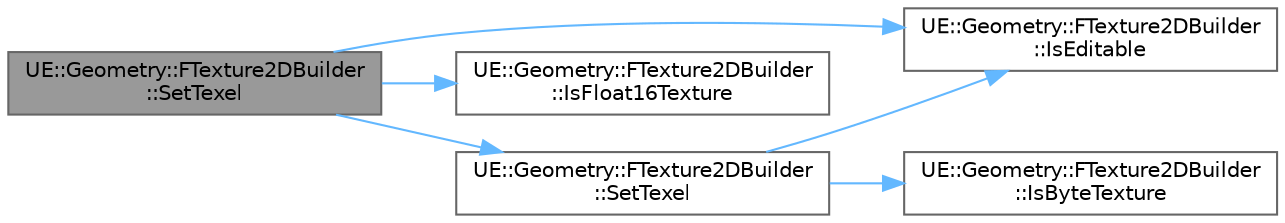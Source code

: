 digraph "UE::Geometry::FTexture2DBuilder::SetTexel"
{
 // INTERACTIVE_SVG=YES
 // LATEX_PDF_SIZE
  bgcolor="transparent";
  edge [fontname=Helvetica,fontsize=10,labelfontname=Helvetica,labelfontsize=10];
  node [fontname=Helvetica,fontsize=10,shape=box,height=0.2,width=0.4];
  rankdir="LR";
  Node1 [id="Node000001",label="UE::Geometry::FTexture2DBuilder\l::SetTexel",height=0.2,width=0.4,color="gray40", fillcolor="grey60", style="filled", fontcolor="black",tooltip="Set the texel at the given linear index to the given FFloat16Color."];
  Node1 -> Node2 [id="edge1_Node000001_Node000002",color="steelblue1",style="solid",tooltip=" "];
  Node2 [id="Node000002",label="UE::Geometry::FTexture2DBuilder\l::IsEditable",height=0.2,width=0.4,color="grey40", fillcolor="white", style="filled",URL="$df/df5/classUE_1_1Geometry_1_1FTexture2DBuilder.html#ab55a7658d6d6cd87b63103941f1d11fe",tooltip=" "];
  Node1 -> Node3 [id="edge2_Node000001_Node000003",color="steelblue1",style="solid",tooltip=" "];
  Node3 [id="Node000003",label="UE::Geometry::FTexture2DBuilder\l::IsFloat16Texture",height=0.2,width=0.4,color="grey40", fillcolor="white", style="filled",URL="$df/df5/classUE_1_1Geometry_1_1FTexture2DBuilder.html#a45dedf3df4ddcc92c98f2ba16fd6adb1",tooltip=" "];
  Node1 -> Node4 [id="edge3_Node000001_Node000004",color="steelblue1",style="solid",tooltip=" "];
  Node4 [id="Node000004",label="UE::Geometry::FTexture2DBuilder\l::SetTexel",height=0.2,width=0.4,color="grey40", fillcolor="white", style="filled",URL="$df/df5/classUE_1_1Geometry_1_1FTexture2DBuilder.html#a1d19b94ff23650f0c82f01f53a0ebb1f",tooltip="Set the texel at the given X/Y coordinates to the given FColor."];
  Node4 -> Node5 [id="edge4_Node000004_Node000005",color="steelblue1",style="solid",tooltip=" "];
  Node5 [id="Node000005",label="UE::Geometry::FTexture2DBuilder\l::IsByteTexture",height=0.2,width=0.4,color="grey40", fillcolor="white", style="filled",URL="$df/df5/classUE_1_1Geometry_1_1FTexture2DBuilder.html#ade640d0d1fe5ba9408d9762809db12da",tooltip=" "];
  Node4 -> Node2 [id="edge5_Node000004_Node000002",color="steelblue1",style="solid",tooltip=" "];
}
